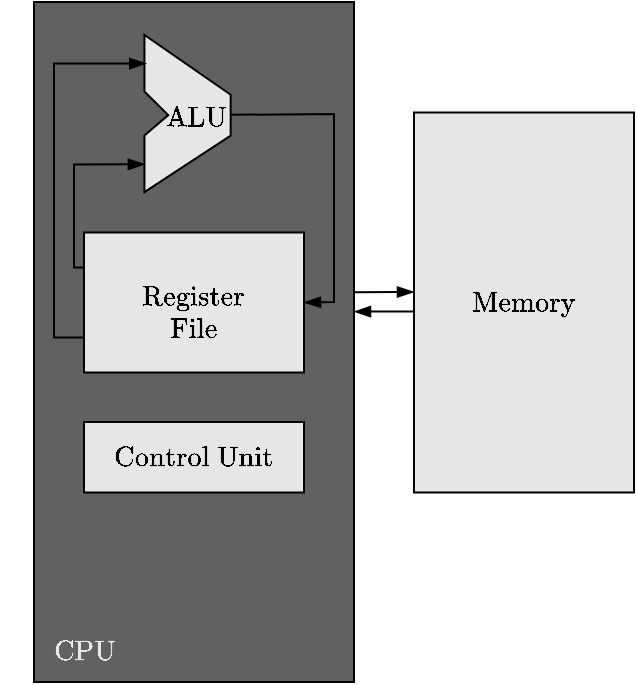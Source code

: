 <mxfile version="26.1.1">
  <diagram name="Page-1" id="CGhKqgIpLsMGiw1V8Zk4">
    <mxGraphModel dx="1133" dy="378" grid="1" gridSize="10" guides="1" tooltips="1" connect="1" arrows="1" fold="1" page="1" pageScale="1" pageWidth="200" pageHeight="160" math="1" shadow="0">
      <root>
        <mxCell id="0" />
        <mxCell id="1" parent="0" />
        <mxCell id="xfwoeW48r75sEQYbiVb6-156" value="" style="rounded=0;whiteSpace=wrap;html=1;fillColor=#616161;" vertex="1" parent="1">
          <mxGeometry x="-290" y="10" width="160" height="340" as="geometry" />
        </mxCell>
        <mxCell id="xfwoeW48r75sEQYbiVb6-158" value="" style="rounded=0;whiteSpace=wrap;html=1;fillColor=#E6E6E6;" vertex="1" parent="1">
          <mxGeometry x="-265" y="125.25" width="110" height="70" as="geometry" />
        </mxCell>
        <mxCell id="xfwoeW48r75sEQYbiVb6-159" value="$$\text{Register}$$" style="text;html=1;align=center;verticalAlign=middle;whiteSpace=wrap;rounded=0;" vertex="1" parent="1">
          <mxGeometry x="-240" y="142.25" width="60" height="30" as="geometry" />
        </mxCell>
        <mxCell id="xfwoeW48r75sEQYbiVb6-160" value="$$\text{File}$$" style="text;html=1;align=center;verticalAlign=middle;whiteSpace=wrap;rounded=0;" vertex="1" parent="1">
          <mxGeometry x="-240" y="159" width="60" height="30" as="geometry" />
        </mxCell>
        <mxCell id="xfwoeW48r75sEQYbiVb6-174" value="" style="verticalLabelPosition=bottom;verticalAlign=top;html=1;shape=mxgraph.basic.polygon;polyCoords=[[0.64,0.13],[1,1],[1,1],[0.64,1],[0.51,0.76],[0.36,1],[0,1],[0.38,0.13]];polyline=0;fillColor=#E6E6E6;strokeColor=#000000;rotation=90;" vertex="1" parent="1">
          <mxGeometry x="-249.29" y="41" width="78.58" height="49.56" as="geometry" />
        </mxCell>
        <mxCell id="xfwoeW48r75sEQYbiVb6-175" value="$$\text{ALU}$$" style="text;html=1;align=center;verticalAlign=middle;whiteSpace=wrap;rounded=0;" vertex="1" parent="1">
          <mxGeometry x="-223.5" y="59.28" width="29" height="17" as="geometry" />
        </mxCell>
        <mxCell id="xfwoeW48r75sEQYbiVb6-176" value="" style="rounded=0;whiteSpace=wrap;html=1;fillColor=#E6E6E6;" vertex="1" parent="1">
          <mxGeometry x="-100" y="65.25" width="110" height="190" as="geometry" />
        </mxCell>
        <mxCell id="xfwoeW48r75sEQYbiVb6-177" value="$$\text{Memory}$$" style="text;html=1;align=center;verticalAlign=middle;whiteSpace=wrap;rounded=0;" vertex="1" parent="1">
          <mxGeometry x="-75" y="145.25" width="60" height="30" as="geometry" />
        </mxCell>
        <mxCell id="xfwoeW48r75sEQYbiVb6-179" value="&lt;span style=&quot;color: rgb(230, 230, 230);&quot;&gt;$$\text{CPU}$$&lt;/span&gt;" style="text;html=1;align=center;verticalAlign=middle;whiteSpace=wrap;rounded=0;" vertex="1" parent="1">
          <mxGeometry x="-290" y="320" width="50" height="30" as="geometry" />
        </mxCell>
        <mxCell id="xfwoeW48r75sEQYbiVb6-180" style="edgeStyle=orthogonalEdgeStyle;rounded=0;orthogonalLoop=1;jettySize=auto;html=1;exitX=0;exitY=0.25;exitDx=0;exitDy=0;entryX=0.823;entryY=0.996;entryDx=0;entryDy=0;entryPerimeter=0;endArrow=blockThin;endFill=1;" edge="1" parent="1" source="xfwoeW48r75sEQYbiVb6-158" target="xfwoeW48r75sEQYbiVb6-174">
          <mxGeometry relative="1" as="geometry">
            <Array as="points">
              <mxPoint x="-270" y="143" />
              <mxPoint x="-270" y="91" />
            </Array>
          </mxGeometry>
        </mxCell>
        <mxCell id="xfwoeW48r75sEQYbiVb6-181" style="edgeStyle=orthogonalEdgeStyle;rounded=0;orthogonalLoop=1;jettySize=auto;html=1;exitX=0;exitY=0.75;exitDx=0;exitDy=0;entryX=0.182;entryY=0.982;entryDx=0;entryDy=0;entryPerimeter=0;endArrow=blockThin;endFill=1;" edge="1" parent="1" source="xfwoeW48r75sEQYbiVb6-158" target="xfwoeW48r75sEQYbiVb6-174">
          <mxGeometry relative="1" as="geometry">
            <Array as="points">
              <mxPoint x="-280" y="178" />
              <mxPoint x="-280" y="41" />
            </Array>
          </mxGeometry>
        </mxCell>
        <mxCell id="xfwoeW48r75sEQYbiVb6-184" value="$$\text{Control Unit}$$" style="rounded=0;whiteSpace=wrap;html=1;fillColor=#E6E6E6;" vertex="1" parent="1">
          <mxGeometry x="-265" y="220" width="110" height="35.25" as="geometry" />
        </mxCell>
        <mxCell id="xfwoeW48r75sEQYbiVb6-185" value="" style="endArrow=blockThin;html=1;rounded=0;exitX=0.508;exitY=0.134;exitDx=0;exitDy=0;exitPerimeter=0;entryX=1;entryY=0.5;entryDx=0;entryDy=0;endFill=1;" edge="1" parent="1" source="xfwoeW48r75sEQYbiVb6-174" target="xfwoeW48r75sEQYbiVb6-158">
          <mxGeometry width="50" height="50" relative="1" as="geometry">
            <mxPoint x="-110" y="80" as="sourcePoint" />
            <mxPoint x="-60" y="30" as="targetPoint" />
            <Array as="points">
              <mxPoint x="-140" y="66" />
              <mxPoint x="-140" y="160" />
            </Array>
          </mxGeometry>
        </mxCell>
        <mxCell id="xfwoeW48r75sEQYbiVb6-186" value="" style="endArrow=blockThin;html=1;rounded=0;exitX=1.002;exitY=0.412;exitDx=0;exitDy=0;exitPerimeter=0;entryX=0;entryY=0.446;entryDx=0;entryDy=0;entryPerimeter=0;endFill=1;" edge="1" parent="1">
          <mxGeometry width="50" height="50" relative="1" as="geometry">
            <mxPoint x="-129.68" y="155.08" as="sourcePoint" />
            <mxPoint x="-100" y="154.99" as="targetPoint" />
          </mxGeometry>
        </mxCell>
        <mxCell id="xfwoeW48r75sEQYbiVb6-187" value="" style="endArrow=blockThin;html=1;rounded=0;exitX=0.001;exitY=0.55;exitDx=0;exitDy=0;exitPerimeter=0;entryX=1;entryY=0.47;entryDx=0;entryDy=0;entryPerimeter=0;endFill=1;" edge="1" parent="1">
          <mxGeometry width="50" height="50" relative="1" as="geometry">
            <mxPoint x="-99.89" y="164.75" as="sourcePoint" />
            <mxPoint x="-130" y="164.8" as="targetPoint" />
          </mxGeometry>
        </mxCell>
      </root>
    </mxGraphModel>
  </diagram>
</mxfile>
